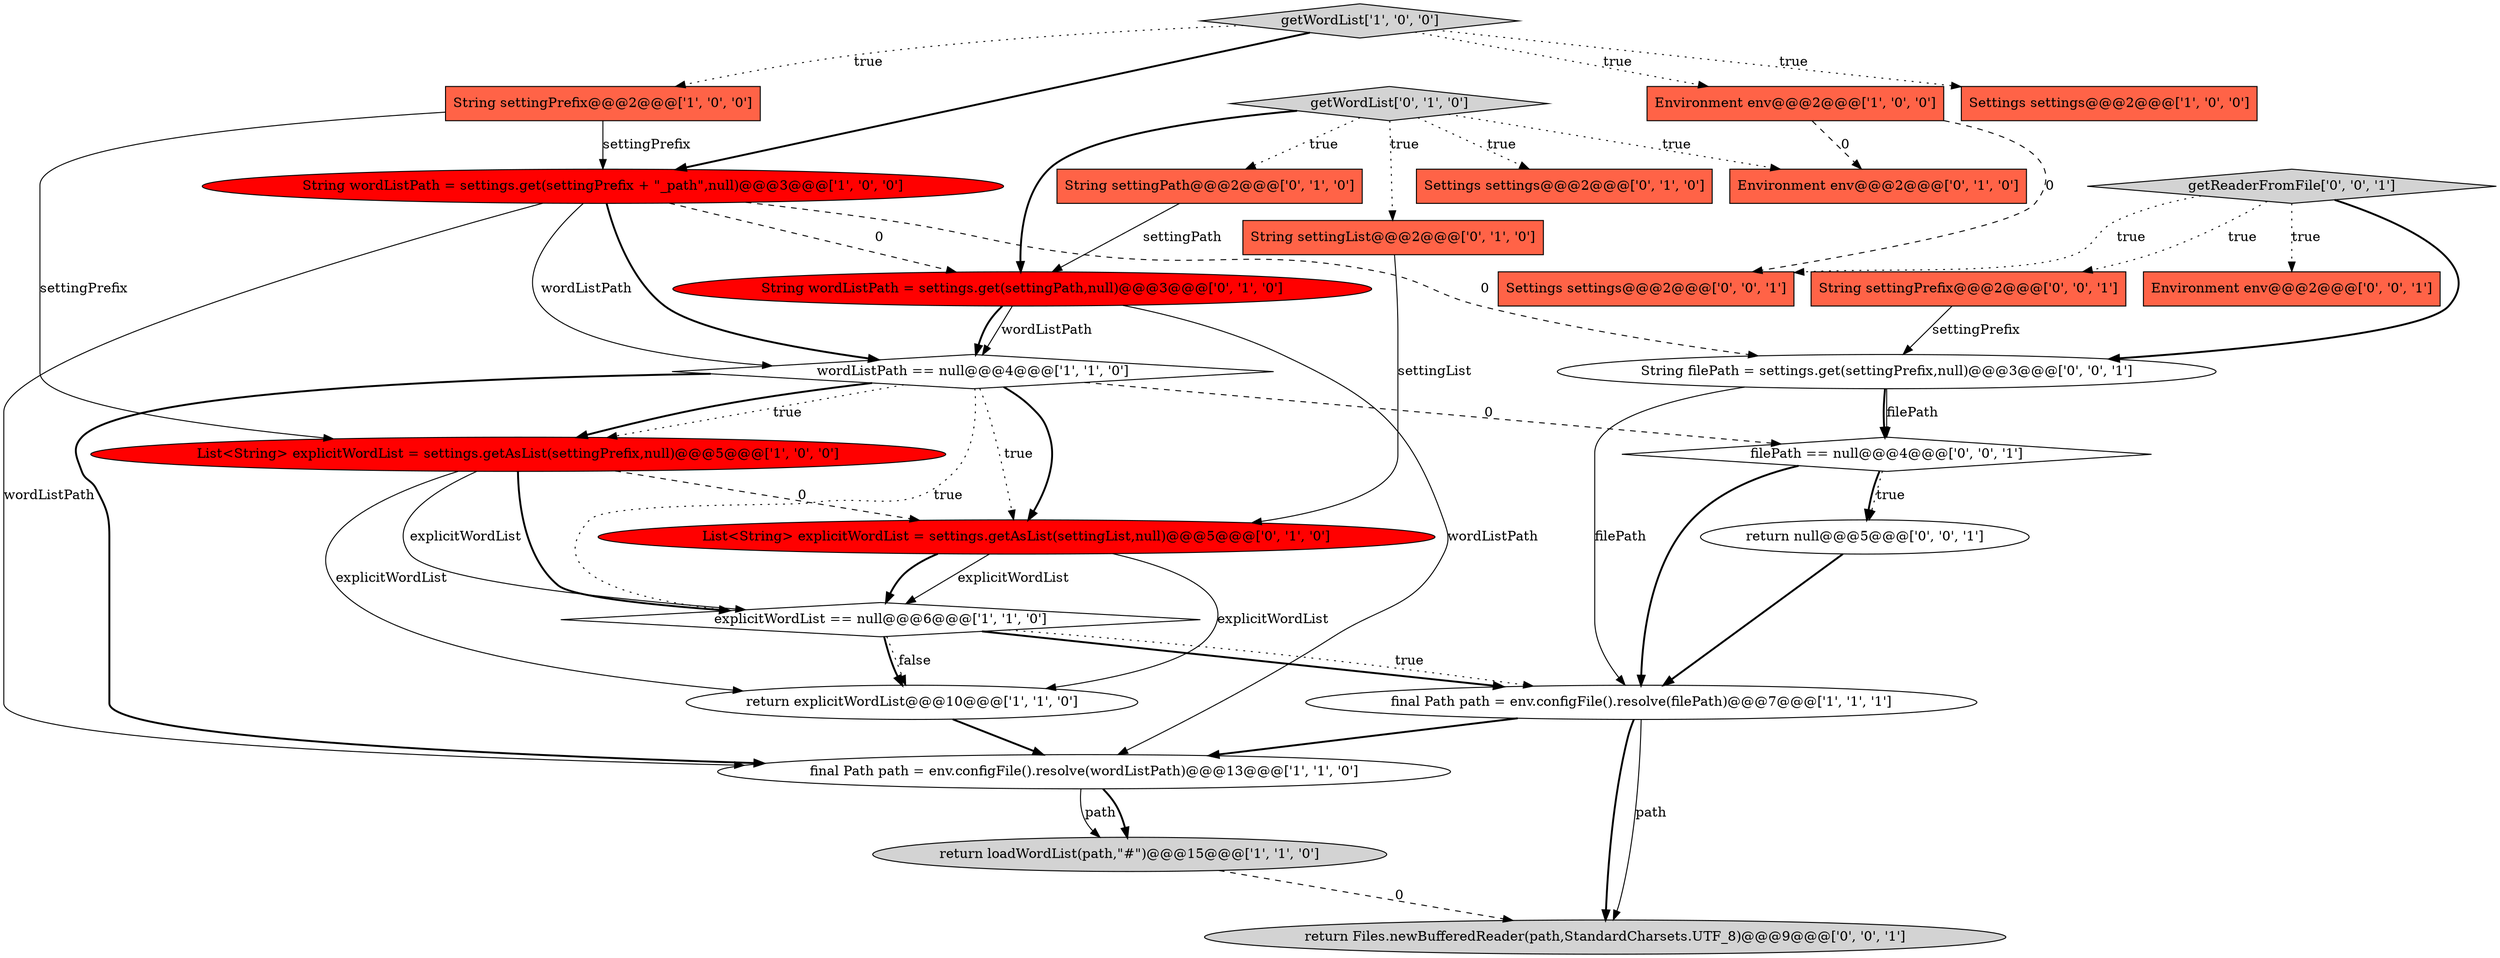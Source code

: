 digraph {
14 [style = filled, label = "Settings settings@@@2@@@['0', '1', '0']", fillcolor = tomato, shape = box image = "AAA0AAABBB2BBB"];
8 [style = filled, label = "String wordListPath = settings.get(settingPrefix + \"_path\",null)@@@3@@@['1', '0', '0']", fillcolor = red, shape = ellipse image = "AAA1AAABBB1BBB"];
11 [style = filled, label = "wordListPath == null@@@4@@@['1', '1', '0']", fillcolor = white, shape = diamond image = "AAA0AAABBB1BBB"];
7 [style = filled, label = "Environment env@@@2@@@['1', '0', '0']", fillcolor = tomato, shape = box image = "AAA1AAABBB1BBB"];
22 [style = filled, label = "Settings settings@@@2@@@['0', '0', '1']", fillcolor = tomato, shape = box image = "AAA0AAABBB3BBB"];
15 [style = filled, label = "List<String> explicitWordList = settings.getAsList(settingList,null)@@@5@@@['0', '1', '0']", fillcolor = red, shape = ellipse image = "AAA1AAABBB2BBB"];
20 [style = filled, label = "filePath == null@@@4@@@['0', '0', '1']", fillcolor = white, shape = diamond image = "AAA0AAABBB3BBB"];
24 [style = filled, label = "getReaderFromFile['0', '0', '1']", fillcolor = lightgray, shape = diamond image = "AAA0AAABBB3BBB"];
4 [style = filled, label = "return explicitWordList@@@10@@@['1', '1', '0']", fillcolor = white, shape = ellipse image = "AAA0AAABBB1BBB"];
5 [style = filled, label = "getWordList['1', '0', '0']", fillcolor = lightgray, shape = diamond image = "AAA0AAABBB1BBB"];
10 [style = filled, label = "return loadWordList(path,\"#\")@@@15@@@['1', '1', '0']", fillcolor = lightgray, shape = ellipse image = "AAA0AAABBB1BBB"];
13 [style = filled, label = "String settingPath@@@2@@@['0', '1', '0']", fillcolor = tomato, shape = box image = "AAA0AAABBB2BBB"];
2 [style = filled, label = "String settingPrefix@@@2@@@['1', '0', '0']", fillcolor = tomato, shape = box image = "AAA0AAABBB1BBB"];
6 [style = filled, label = "final Path path = env.configFile().resolve(wordListPath)@@@13@@@['1', '1', '0']", fillcolor = white, shape = ellipse image = "AAA0AAABBB1BBB"];
25 [style = filled, label = "return null@@@5@@@['0', '0', '1']", fillcolor = white, shape = ellipse image = "AAA0AAABBB3BBB"];
18 [style = filled, label = "Environment env@@@2@@@['0', '1', '0']", fillcolor = tomato, shape = box image = "AAA1AAABBB2BBB"];
21 [style = filled, label = "Environment env@@@2@@@['0', '0', '1']", fillcolor = tomato, shape = box image = "AAA0AAABBB3BBB"];
12 [style = filled, label = "String wordListPath = settings.get(settingPath,null)@@@3@@@['0', '1', '0']", fillcolor = red, shape = ellipse image = "AAA1AAABBB2BBB"];
17 [style = filled, label = "getWordList['0', '1', '0']", fillcolor = lightgray, shape = diamond image = "AAA0AAABBB2BBB"];
1 [style = filled, label = "Settings settings@@@2@@@['1', '0', '0']", fillcolor = tomato, shape = box image = "AAA0AAABBB1BBB"];
0 [style = filled, label = "final Path path = env.configFile().resolve(filePath)@@@7@@@['1', '1', '1']", fillcolor = white, shape = ellipse image = "AAA0AAABBB1BBB"];
9 [style = filled, label = "List<String> explicitWordList = settings.getAsList(settingPrefix,null)@@@5@@@['1', '0', '0']", fillcolor = red, shape = ellipse image = "AAA1AAABBB1BBB"];
3 [style = filled, label = "explicitWordList == null@@@6@@@['1', '1', '0']", fillcolor = white, shape = diamond image = "AAA0AAABBB1BBB"];
23 [style = filled, label = "String filePath = settings.get(settingPrefix,null)@@@3@@@['0', '0', '1']", fillcolor = white, shape = ellipse image = "AAA0AAABBB3BBB"];
19 [style = filled, label = "String settingPrefix@@@2@@@['0', '0', '1']", fillcolor = tomato, shape = box image = "AAA0AAABBB3BBB"];
16 [style = filled, label = "String settingList@@@2@@@['0', '1', '0']", fillcolor = tomato, shape = box image = "AAA0AAABBB2BBB"];
26 [style = filled, label = "return Files.newBufferedReader(path,StandardCharsets.UTF_8)@@@9@@@['0', '0', '1']", fillcolor = lightgray, shape = ellipse image = "AAA0AAABBB3BBB"];
25->0 [style = bold, label=""];
23->20 [style = solid, label="filePath"];
5->8 [style = bold, label=""];
23->20 [style = bold, label=""];
23->0 [style = solid, label="filePath"];
15->4 [style = solid, label="explicitWordList"];
20->25 [style = dotted, label="true"];
0->26 [style = bold, label=""];
7->18 [style = dashed, label="0"];
11->20 [style = dashed, label="0"];
17->18 [style = dotted, label="true"];
0->6 [style = bold, label=""];
2->9 [style = solid, label="settingPrefix"];
4->6 [style = bold, label=""];
3->4 [style = dotted, label="false"];
0->26 [style = solid, label="path"];
11->6 [style = bold, label=""];
6->10 [style = solid, label="path"];
8->6 [style = solid, label="wordListPath"];
12->11 [style = bold, label=""];
20->0 [style = bold, label=""];
5->1 [style = dotted, label="true"];
8->23 [style = dashed, label="0"];
17->14 [style = dotted, label="true"];
9->3 [style = solid, label="explicitWordList"];
8->12 [style = dashed, label="0"];
11->9 [style = dotted, label="true"];
13->12 [style = solid, label="settingPath"];
11->9 [style = bold, label=""];
15->3 [style = bold, label=""];
20->25 [style = bold, label=""];
3->4 [style = bold, label=""];
3->0 [style = bold, label=""];
12->6 [style = solid, label="wordListPath"];
11->15 [style = bold, label=""];
17->16 [style = dotted, label="true"];
17->12 [style = bold, label=""];
10->26 [style = dashed, label="0"];
12->11 [style = solid, label="wordListPath"];
9->15 [style = dashed, label="0"];
5->7 [style = dotted, label="true"];
24->22 [style = dotted, label="true"];
6->10 [style = bold, label=""];
3->0 [style = dotted, label="true"];
9->4 [style = solid, label="explicitWordList"];
9->3 [style = bold, label=""];
24->19 [style = dotted, label="true"];
2->8 [style = solid, label="settingPrefix"];
16->15 [style = solid, label="settingList"];
19->23 [style = solid, label="settingPrefix"];
11->15 [style = dotted, label="true"];
17->13 [style = dotted, label="true"];
11->3 [style = dotted, label="true"];
8->11 [style = bold, label=""];
24->21 [style = dotted, label="true"];
8->11 [style = solid, label="wordListPath"];
7->22 [style = dashed, label="0"];
15->3 [style = solid, label="explicitWordList"];
5->2 [style = dotted, label="true"];
24->23 [style = bold, label=""];
}
